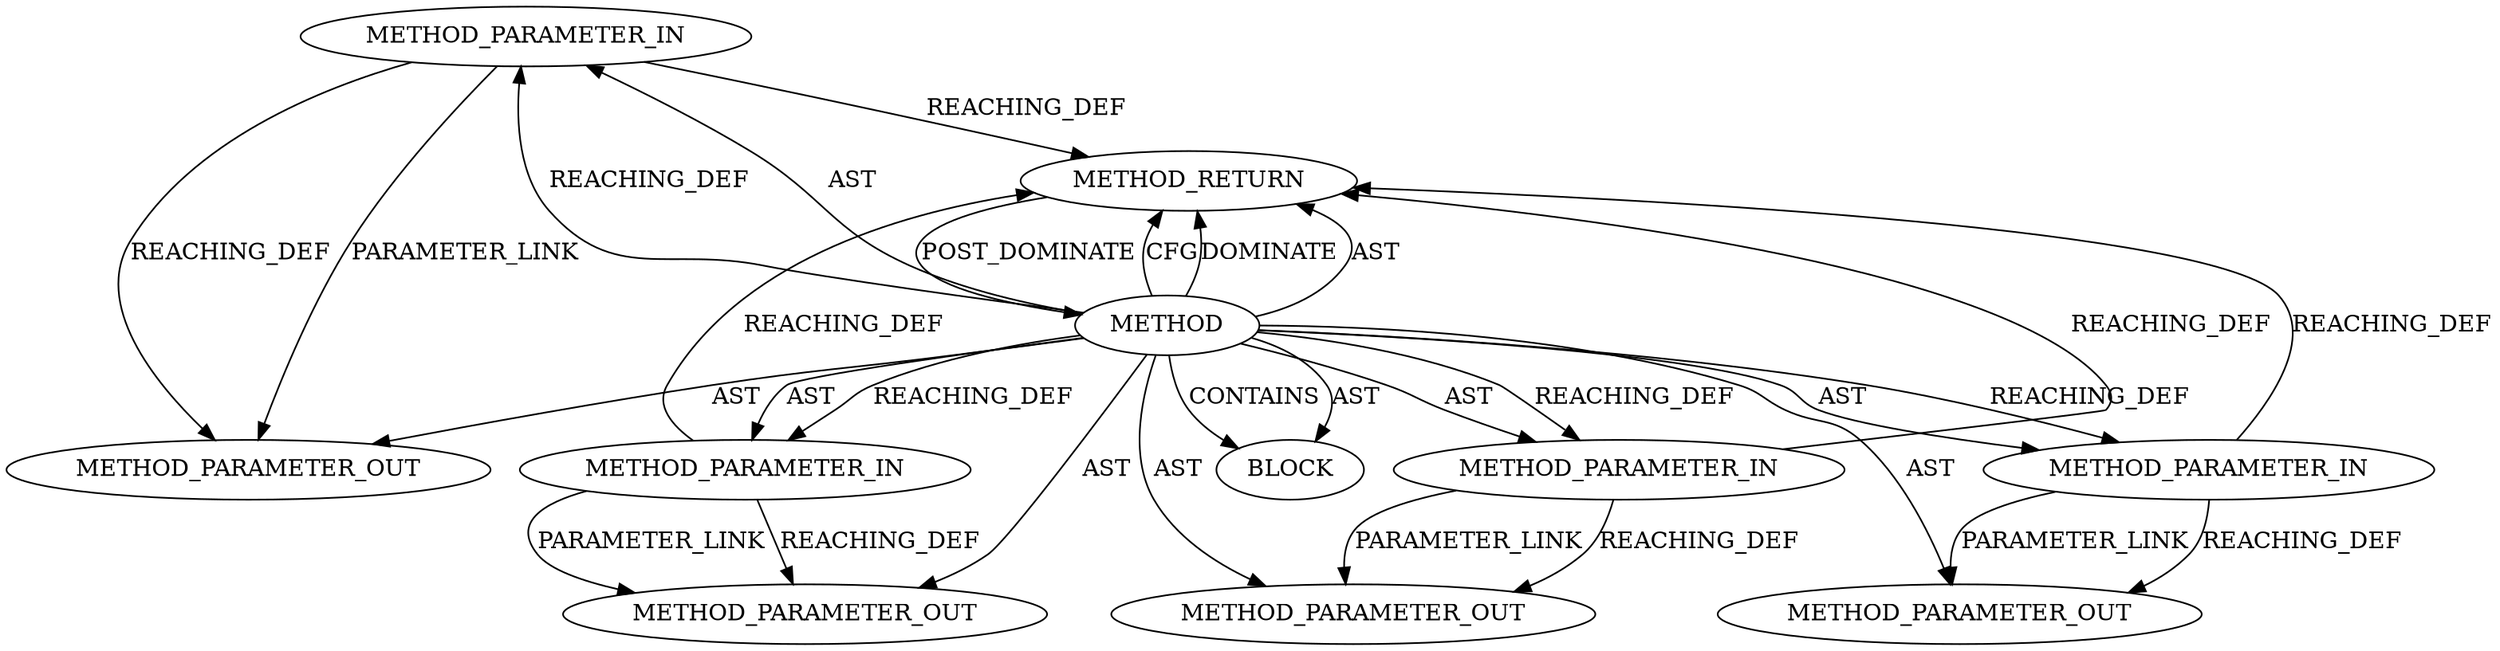 digraph {
  22333 [label=METHOD_PARAMETER_OUT ORDER=3 CODE="p3" IS_VARIADIC=false TYPE_FULL_NAME="ANY" EVALUATION_STRATEGY="BY_VALUE" INDEX=3 NAME="p3"]
  22334 [label=METHOD_PARAMETER_OUT ORDER=4 CODE="p4" IS_VARIADIC=false TYPE_FULL_NAME="ANY" EVALUATION_STRATEGY="BY_VALUE" INDEX=4 NAME="p4"]
  20814 [label=METHOD_PARAMETER_IN ORDER=1 CODE="p1" IS_VARIADIC=false TYPE_FULL_NAME="ANY" EVALUATION_STRATEGY="BY_VALUE" INDEX=1 NAME="p1"]
  20818 [label=BLOCK ORDER=1 ARGUMENT_INDEX=1 CODE="<empty>" TYPE_FULL_NAME="ANY"]
  20816 [label=METHOD_PARAMETER_IN ORDER=3 CODE="p3" IS_VARIADIC=false TYPE_FULL_NAME="ANY" EVALUATION_STRATEGY="BY_VALUE" INDEX=3 NAME="p3"]
  20815 [label=METHOD_PARAMETER_IN ORDER=2 CODE="p2" IS_VARIADIC=false TYPE_FULL_NAME="ANY" EVALUATION_STRATEGY="BY_VALUE" INDEX=2 NAME="p2"]
  20813 [label=METHOD AST_PARENT_TYPE="NAMESPACE_BLOCK" AST_PARENT_FULL_NAME="<global>" ORDER=0 CODE="<empty>" FULL_NAME="sk_msg_page_add" IS_EXTERNAL=true FILENAME="<empty>" SIGNATURE="" NAME="sk_msg_page_add"]
  22332 [label=METHOD_PARAMETER_OUT ORDER=2 CODE="p2" IS_VARIADIC=false TYPE_FULL_NAME="ANY" EVALUATION_STRATEGY="BY_VALUE" INDEX=2 NAME="p2"]
  20819 [label=METHOD_RETURN ORDER=2 CODE="RET" TYPE_FULL_NAME="ANY" EVALUATION_STRATEGY="BY_VALUE"]
  22331 [label=METHOD_PARAMETER_OUT ORDER=1 CODE="p1" IS_VARIADIC=false TYPE_FULL_NAME="ANY" EVALUATION_STRATEGY="BY_VALUE" INDEX=1 NAME="p1"]
  20817 [label=METHOD_PARAMETER_IN ORDER=4 CODE="p4" IS_VARIADIC=false TYPE_FULL_NAME="ANY" EVALUATION_STRATEGY="BY_VALUE" INDEX=4 NAME="p4"]
  20816 -> 20819 [label=REACHING_DEF VARIABLE="p3"]
  20813 -> 20817 [label=REACHING_DEF VARIABLE=""]
  20817 -> 22334 [label=PARAMETER_LINK ]
  20813 -> 22332 [label=AST ]
  20815 -> 20819 [label=REACHING_DEF VARIABLE="p2"]
  20813 -> 20814 [label=AST ]
  20813 -> 20815 [label=AST ]
  20813 -> 20818 [label=AST ]
  20813 -> 22333 [label=AST ]
  20816 -> 22333 [label=PARAMETER_LINK ]
  20815 -> 22332 [label=REACHING_DEF VARIABLE="p2"]
  20813 -> 20818 [label=CONTAINS ]
  20813 -> 20817 [label=AST ]
  20814 -> 22331 [label=PARAMETER_LINK ]
  20813 -> 20819 [label=CFG ]
  20813 -> 22334 [label=AST ]
  20817 -> 22334 [label=REACHING_DEF VARIABLE="p4"]
  20814 -> 22331 [label=REACHING_DEF VARIABLE="p1"]
  20813 -> 22331 [label=AST ]
  20813 -> 20816 [label=REACHING_DEF VARIABLE=""]
  20813 -> 20819 [label=DOMINATE ]
  20813 -> 20819 [label=AST ]
  20819 -> 20813 [label=POST_DOMINATE ]
  20815 -> 22332 [label=PARAMETER_LINK ]
  20816 -> 22333 [label=REACHING_DEF VARIABLE="p3"]
  20813 -> 20816 [label=AST ]
  20813 -> 20815 [label=REACHING_DEF VARIABLE=""]
  20817 -> 20819 [label=REACHING_DEF VARIABLE="p4"]
  20813 -> 20814 [label=REACHING_DEF VARIABLE=""]
  20814 -> 20819 [label=REACHING_DEF VARIABLE="p1"]
}
